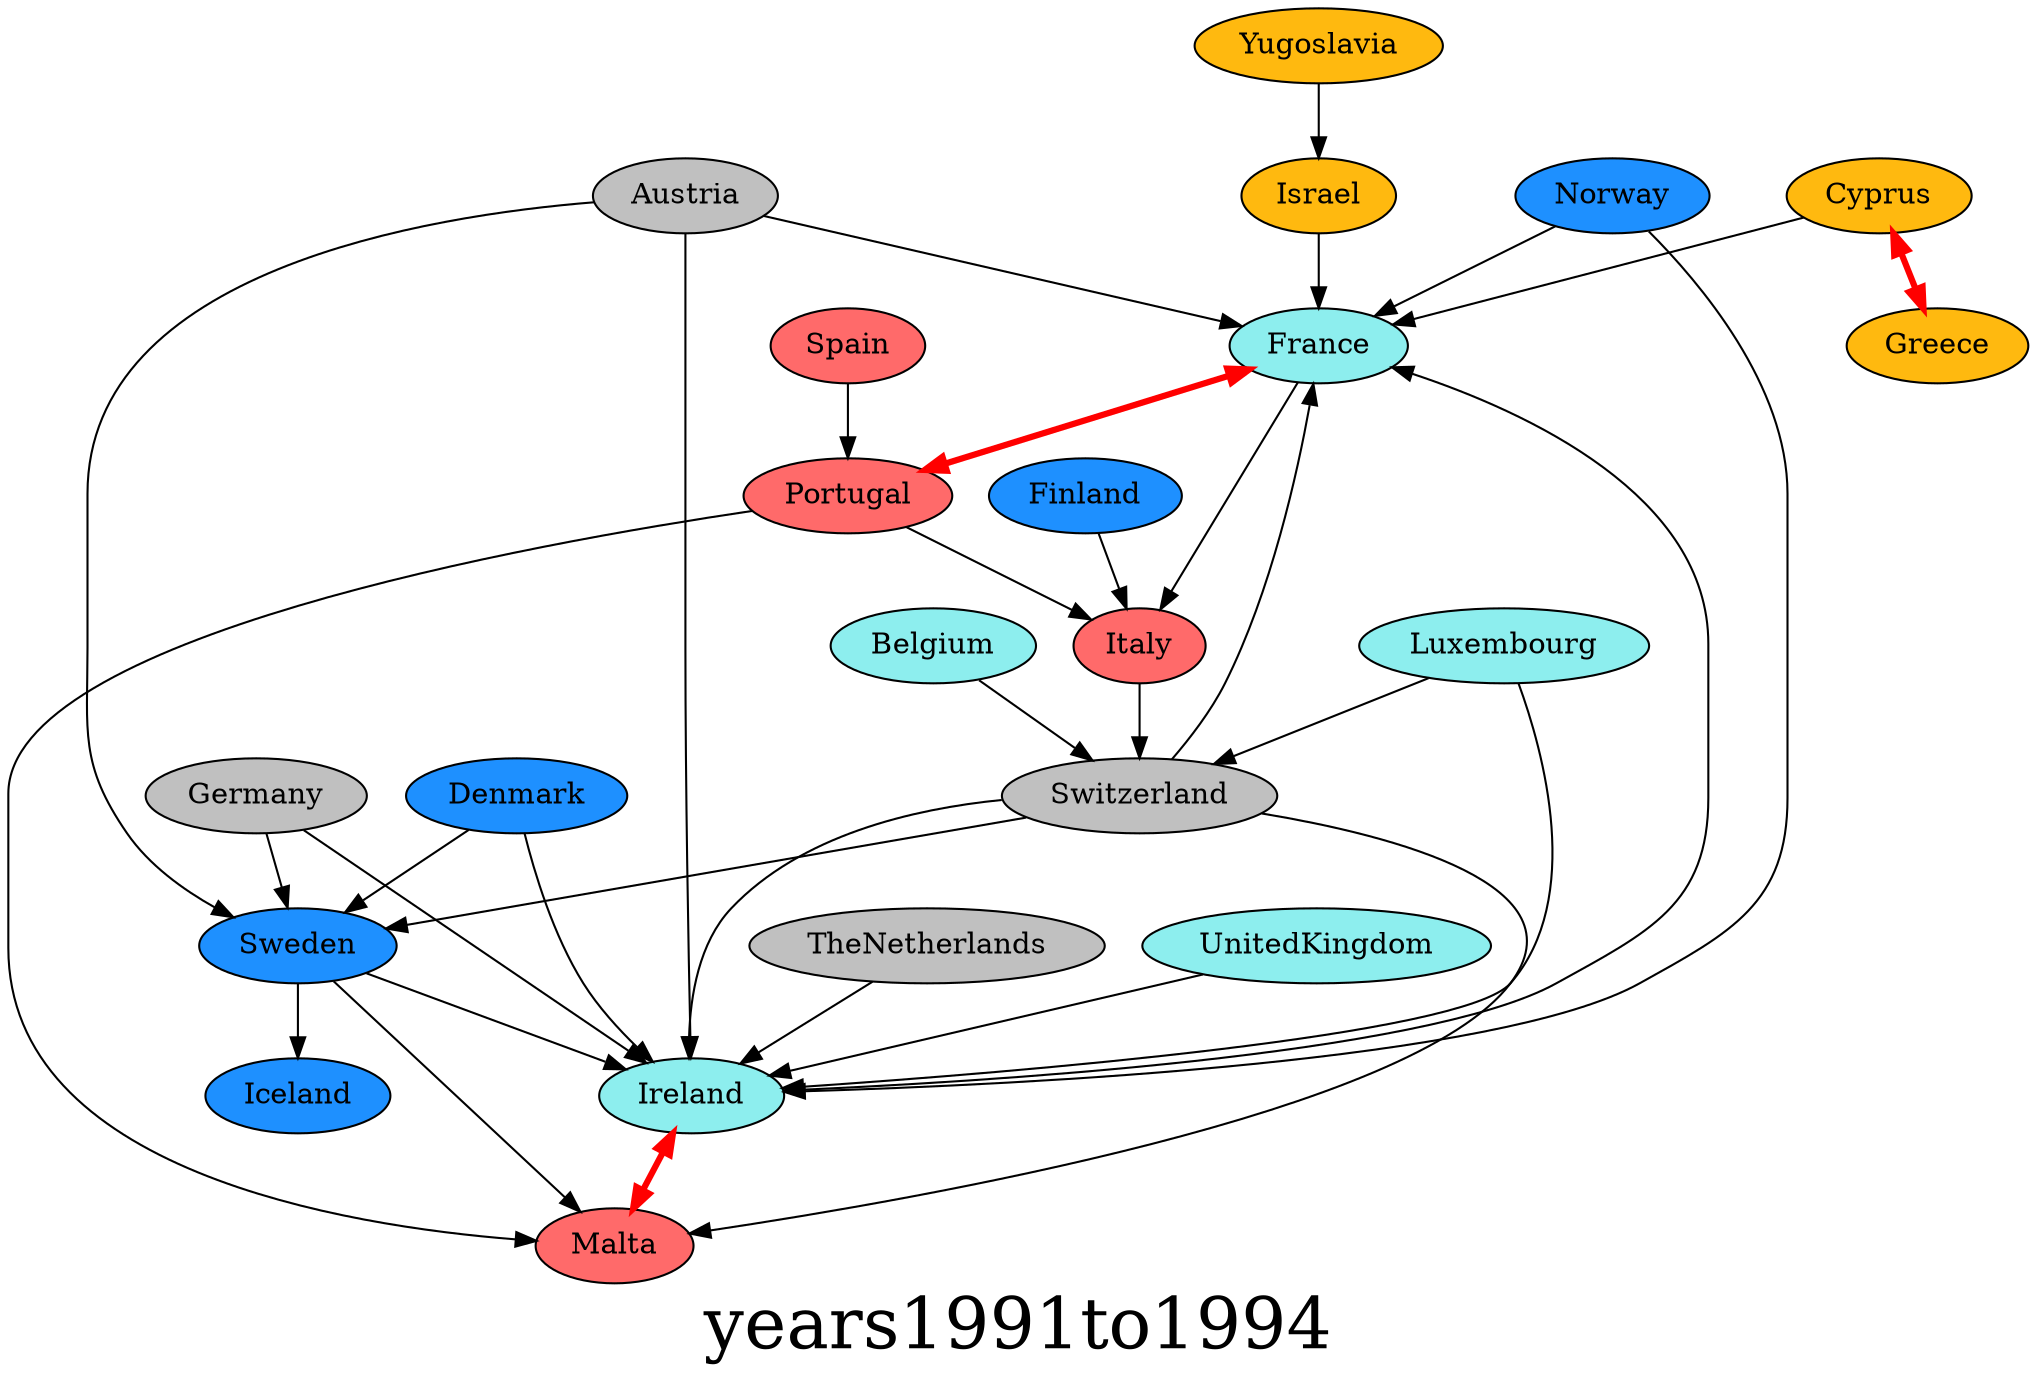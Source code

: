 digraph{ graph [label=years1991to1994, fontsize=34]; Austria [style=filled,fillcolor=gray]; France [style=filled,fillcolor=darkslategray2]; Austria [style=filled,fillcolor=gray]; Ireland [style=filled,fillcolor=darkslategray2]; Austria [style=filled,fillcolor=gray]; Sweden [style=filled,fillcolor=dodgerblue]; Belgium [style=filled,fillcolor=darkslategray2]; Switzerland [style=filled,fillcolor=gray]; Cyprus [style=filled,fillcolor=darkgoldenrod1]; France [style=filled,fillcolor=darkslategray2]; Cyprus [style=filled,fillcolor=darkgoldenrod1]; Greece [style=filled,fillcolor=darkgoldenrod1]; Denmark [style=filled,fillcolor=dodgerblue]; Ireland [style=filled,fillcolor=darkslategray2]; Denmark [style=filled,fillcolor=dodgerblue]; Sweden [style=filled,fillcolor=dodgerblue]; Finland [style=filled,fillcolor=dodgerblue]; Italy [style=filled,fillcolor=indianred1]; France [style=filled,fillcolor=darkslategray2]; Italy [style=filled,fillcolor=indianred1]; France [style=filled,fillcolor=darkslategray2]; Portugal [style=filled,fillcolor=indianred1]; Germany [style=filled,fillcolor=gray]; Ireland [style=filled,fillcolor=darkslategray2]; Germany [style=filled,fillcolor=gray]; Sweden [style=filled,fillcolor=dodgerblue]; Greece [style=filled,fillcolor=darkgoldenrod1]; Cyprus [style=filled,fillcolor=darkgoldenrod1]; Ireland [style=filled,fillcolor=darkslategray2]; France [style=filled,fillcolor=darkslategray2]; Ireland [style=filled,fillcolor=darkslategray2]; Malta [style=filled,fillcolor=indianred1]; Israel [style=filled,fillcolor=darkgoldenrod1]; France [style=filled,fillcolor=darkslategray2]; Italy [style=filled,fillcolor=indianred1]; Switzerland [style=filled,fillcolor=gray]; Luxembourg [style=filled,fillcolor=darkslategray2]; Ireland [style=filled,fillcolor=darkslategray2]; Luxembourg [style=filled,fillcolor=darkslategray2]; Switzerland [style=filled,fillcolor=gray]; Malta [style=filled,fillcolor=indianred1]; Ireland [style=filled,fillcolor=darkslategray2]; Norway [style=filled,fillcolor=dodgerblue]; France [style=filled,fillcolor=darkslategray2]; Norway [style=filled,fillcolor=dodgerblue]; Ireland [style=filled,fillcolor=darkslategray2]; Portugal [style=filled,fillcolor=indianred1]; France [style=filled,fillcolor=darkslategray2]; Portugal [style=filled,fillcolor=indianred1]; Italy [style=filled,fillcolor=indianred1]; Portugal [style=filled,fillcolor=indianred1]; Malta [style=filled,fillcolor=indianred1]; Spain [style=filled,fillcolor=indianred1]; Portugal [style=filled,fillcolor=indianred1]; Sweden [style=filled,fillcolor=dodgerblue]; Iceland [style=filled,fillcolor=dodgerblue]; Sweden [style=filled,fillcolor=dodgerblue]; Ireland [style=filled,fillcolor=darkslategray2]; Sweden [style=filled,fillcolor=dodgerblue]; Malta [style=filled,fillcolor=indianred1]; Switzerland [style=filled,fillcolor=gray]; France [style=filled,fillcolor=darkslategray2]; Switzerland [style=filled,fillcolor=gray]; Ireland [style=filled,fillcolor=darkslategray2]; Switzerland [style=filled,fillcolor=gray]; Malta [style=filled,fillcolor=indianred1]; Switzerland [style=filled,fillcolor=gray]; Sweden [style=filled,fillcolor=dodgerblue]; TheNetherlands [style=filled,fillcolor=gray]; Ireland [style=filled,fillcolor=darkslategray2]; UnitedKingdom [style=filled,fillcolor=darkslategray2]; Ireland [style=filled,fillcolor=darkslategray2]; Yugoslavia [style=filled,fillcolor=darkgoldenrod1]; Israel [style=filled,fillcolor=darkgoldenrod1]; Cyprus->Greece [dir=both color=red penwidth=3];France->Portugal [dir=both color=red penwidth=3];Ireland->Malta [dir=both color=red penwidth=3];Austria->France;Austria->Ireland;Austria->Sweden;Belgium->Switzerland;Cyprus->France;Denmark->Ireland;Denmark->Sweden;Finland->Italy;France->Italy;Germany->Ireland;Germany->Sweden;Ireland->France;Israel->France;Italy->Switzerland;Luxembourg->Ireland;Luxembourg->Switzerland;Norway->France;Norway->Ireland;Portugal->Italy;Portugal->Malta;Spain->Portugal;Sweden->Iceland;Sweden->Ireland;Sweden->Malta;Switzerland->France;Switzerland->Ireland;Switzerland->Malta;Switzerland->Sweden;TheNetherlands->Ireland;UnitedKingdom->Ireland;Yugoslavia->Israel;}
